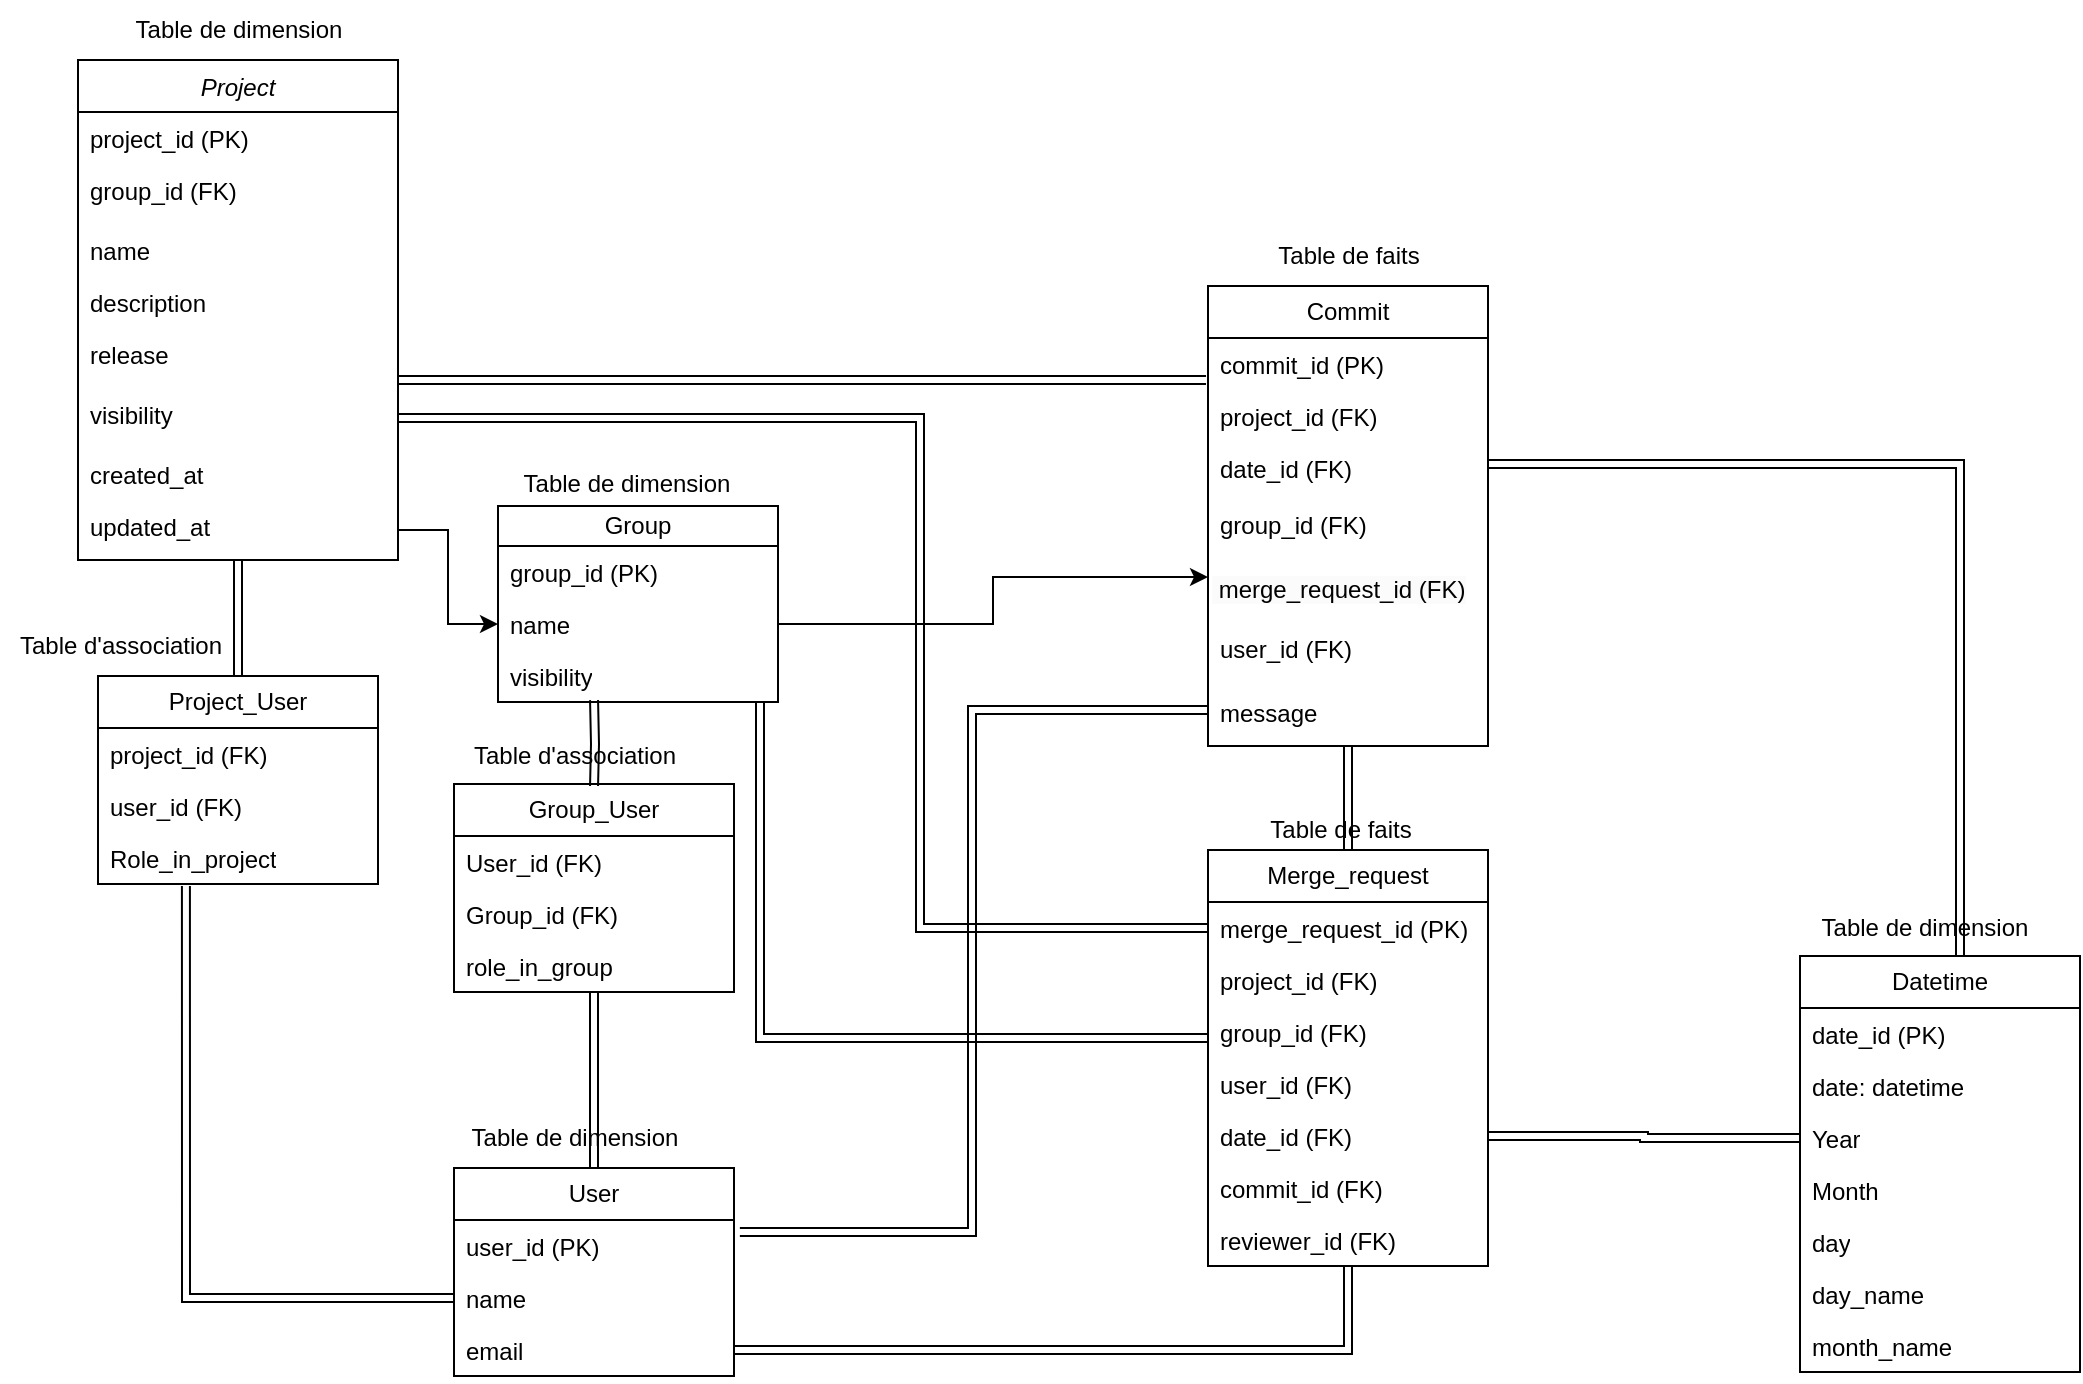 <mxfile version="24.0.4" type="device">
  <diagram id="C5RBs43oDa-KdzZeNtuy" name="Page-1">
    <mxGraphModel dx="2261" dy="870" grid="1" gridSize="10" guides="1" tooltips="1" connect="1" arrows="1" fold="1" page="1" pageScale="1" pageWidth="827" pageHeight="1169" math="0" shadow="0">
      <root>
        <mxCell id="WIyWlLk6GJQsqaUBKTNV-0" />
        <mxCell id="WIyWlLk6GJQsqaUBKTNV-1" parent="WIyWlLk6GJQsqaUBKTNV-0" />
        <mxCell id="tadmNs0GmBGoDDJNMB3c-47" style="edgeStyle=orthogonalEdgeStyle;rounded=0;orthogonalLoop=1;jettySize=auto;html=1;entryX=0.5;entryY=0;entryDx=0;entryDy=0;shape=link;" parent="WIyWlLk6GJQsqaUBKTNV-1" source="zkfFHV4jXpPFQw0GAbJ--0" target="tadmNs0GmBGoDDJNMB3c-28" edge="1">
          <mxGeometry relative="1" as="geometry" />
        </mxCell>
        <mxCell id="zkfFHV4jXpPFQw0GAbJ--0" value="Project" style="swimlane;fontStyle=2;align=center;verticalAlign=top;childLayout=stackLayout;horizontal=1;startSize=26;horizontalStack=0;resizeParent=1;resizeLast=0;collapsible=1;marginBottom=0;rounded=0;shadow=0;strokeWidth=1;" parent="WIyWlLk6GJQsqaUBKTNV-1" vertex="1">
          <mxGeometry x="-221" y="40" width="160" height="250" as="geometry">
            <mxRectangle x="230" y="140" width="160" height="26" as="alternateBounds" />
          </mxGeometry>
        </mxCell>
        <mxCell id="zkfFHV4jXpPFQw0GAbJ--1" value="project_id (PK)" style="text;align=left;verticalAlign=top;spacingLeft=4;spacingRight=4;overflow=hidden;rotatable=0;points=[[0,0.5],[1,0.5]];portConstraint=eastwest;" parent="zkfFHV4jXpPFQw0GAbJ--0" vertex="1">
          <mxGeometry y="26" width="160" height="26" as="geometry" />
        </mxCell>
        <mxCell id="K6dMDhRUuDCkiOxUFxYb-14" value="group_id (FK)" style="text;align=left;verticalAlign=top;spacingLeft=4;spacingRight=4;overflow=hidden;rotatable=0;points=[[0,0.5],[1,0.5]];portConstraint=eastwest;rounded=0;shadow=0;html=0;" parent="zkfFHV4jXpPFQw0GAbJ--0" vertex="1">
          <mxGeometry y="52" width="160" height="30" as="geometry" />
        </mxCell>
        <mxCell id="zkfFHV4jXpPFQw0GAbJ--2" value="name" style="text;align=left;verticalAlign=top;spacingLeft=4;spacingRight=4;overflow=hidden;rotatable=0;points=[[0,0.5],[1,0.5]];portConstraint=eastwest;rounded=0;shadow=0;html=0;" parent="zkfFHV4jXpPFQw0GAbJ--0" vertex="1">
          <mxGeometry y="82" width="160" height="26" as="geometry" />
        </mxCell>
        <mxCell id="K6dMDhRUuDCkiOxUFxYb-0" value="description" style="text;align=left;verticalAlign=top;spacingLeft=4;spacingRight=4;overflow=hidden;rotatable=0;points=[[0,0.5],[1,0.5]];portConstraint=eastwest;rounded=0;shadow=0;html=0;" parent="zkfFHV4jXpPFQw0GAbJ--0" vertex="1">
          <mxGeometry y="108" width="160" height="26" as="geometry" />
        </mxCell>
        <mxCell id="zkfFHV4jXpPFQw0GAbJ--3" value="release" style="text;align=left;verticalAlign=top;spacingLeft=4;spacingRight=4;overflow=hidden;rotatable=0;points=[[0,0.5],[1,0.5]];portConstraint=eastwest;rounded=0;shadow=0;html=0;" parent="zkfFHV4jXpPFQw0GAbJ--0" vertex="1">
          <mxGeometry y="134" width="160" height="30" as="geometry" />
        </mxCell>
        <mxCell id="K6dMDhRUuDCkiOxUFxYb-27" value="visibility" style="text;align=left;verticalAlign=top;spacingLeft=4;spacingRight=4;overflow=hidden;rotatable=0;points=[[0,0.5],[1,0.5]];portConstraint=eastwest;rounded=0;shadow=0;html=0;" parent="zkfFHV4jXpPFQw0GAbJ--0" vertex="1">
          <mxGeometry y="164" width="160" height="30" as="geometry" />
        </mxCell>
        <mxCell id="K6dMDhRUuDCkiOxUFxYb-1" value="created_at" style="text;align=left;verticalAlign=top;spacingLeft=4;spacingRight=4;overflow=hidden;rotatable=0;points=[[0,0.5],[1,0.5]];portConstraint=eastwest;rounded=0;shadow=0;html=0;" parent="zkfFHV4jXpPFQw0GAbJ--0" vertex="1">
          <mxGeometry y="194" width="160" height="26" as="geometry" />
        </mxCell>
        <mxCell id="K6dMDhRUuDCkiOxUFxYb-12" value="updated_at" style="text;align=left;verticalAlign=top;spacingLeft=4;spacingRight=4;overflow=hidden;rotatable=0;points=[[0,0.5],[1,0.5]];portConstraint=eastwest;rounded=0;shadow=0;html=0;" parent="zkfFHV4jXpPFQw0GAbJ--0" vertex="1">
          <mxGeometry y="220" width="160" height="30" as="geometry" />
        </mxCell>
        <mxCell id="tadmNs0GmBGoDDJNMB3c-56" style="edgeStyle=orthogonalEdgeStyle;rounded=0;orthogonalLoop=1;jettySize=auto;html=1;shape=link;" parent="WIyWlLk6GJQsqaUBKTNV-1" source="K6dMDhRUuDCkiOxUFxYb-2" target="K6dMDhRUuDCkiOxUFxYb-16" edge="1">
          <mxGeometry relative="1" as="geometry" />
        </mxCell>
        <mxCell id="K6dMDhRUuDCkiOxUFxYb-2" value="Commit" style="swimlane;fontStyle=0;childLayout=stackLayout;horizontal=1;startSize=26;fillColor=none;horizontalStack=0;resizeParent=1;resizeParentMax=0;resizeLast=0;collapsible=1;marginBottom=0;whiteSpace=wrap;html=1;" parent="WIyWlLk6GJQsqaUBKTNV-1" vertex="1">
          <mxGeometry x="344" y="153" width="140" height="230" as="geometry" />
        </mxCell>
        <mxCell id="K6dMDhRUuDCkiOxUFxYb-3" value="commit_id (PK)" style="text;strokeColor=none;fillColor=none;align=left;verticalAlign=top;spacingLeft=4;spacingRight=4;overflow=hidden;rotatable=0;points=[[0,0.5],[1,0.5]];portConstraint=eastwest;whiteSpace=wrap;html=1;" parent="K6dMDhRUuDCkiOxUFxYb-2" vertex="1">
          <mxGeometry y="26" width="140" height="26" as="geometry" />
        </mxCell>
        <mxCell id="K6dMDhRUuDCkiOxUFxYb-4" value="project_id (FK)" style="text;strokeColor=none;fillColor=none;align=left;verticalAlign=top;spacingLeft=4;spacingRight=4;overflow=hidden;rotatable=0;points=[[0,0.5],[1,0.5]];portConstraint=eastwest;whiteSpace=wrap;html=1;" parent="K6dMDhRUuDCkiOxUFxYb-2" vertex="1">
          <mxGeometry y="52" width="140" height="26" as="geometry" />
        </mxCell>
        <mxCell id="K6dMDhRUuDCkiOxUFxYb-5" value="date_id (FK)" style="text;strokeColor=none;fillColor=none;align=left;verticalAlign=top;spacingLeft=4;spacingRight=4;overflow=hidden;rotatable=0;points=[[0,0.5],[1,0.5]];portConstraint=eastwest;whiteSpace=wrap;html=1;" parent="K6dMDhRUuDCkiOxUFxYb-2" vertex="1">
          <mxGeometry y="78" width="140" height="28" as="geometry" />
        </mxCell>
        <mxCell id="tadmNs0GmBGoDDJNMB3c-6" value="group_id (FK)" style="text;strokeColor=none;fillColor=none;align=left;verticalAlign=top;spacingLeft=4;spacingRight=4;overflow=hidden;rotatable=0;points=[[0,0.5],[1,0.5]];portConstraint=eastwest;whiteSpace=wrap;html=1;" parent="K6dMDhRUuDCkiOxUFxYb-2" vertex="1">
          <mxGeometry y="106" width="140" height="32" as="geometry" />
        </mxCell>
        <mxCell id="K6dMDhRUuDCkiOxUFxYb-9" value="&lt;span style=&quot;color: rgb(0, 0, 0); font-family: Helvetica; font-size: 12px; font-style: normal; font-variant-ligatures: normal; font-variant-caps: normal; font-weight: 400; letter-spacing: normal; orphans: 2; text-align: left; text-indent: 0px; text-transform: none; widows: 2; word-spacing: 0px; -webkit-text-stroke-width: 0px; white-space: normal; background-color: rgb(251, 251, 251); text-decoration-thickness: initial; text-decoration-style: initial; text-decoration-color: initial; display: inline !important; float: none;&quot;&gt;&amp;nbsp;merge_request_id (FK)&lt;/span&gt;" style="text;whiteSpace=wrap;html=1;" parent="K6dMDhRUuDCkiOxUFxYb-2" vertex="1">
          <mxGeometry y="138" width="140" height="30" as="geometry" />
        </mxCell>
        <mxCell id="K6dMDhRUuDCkiOxUFxYb-7" value="user_id (FK)" style="text;strokeColor=none;fillColor=none;align=left;verticalAlign=top;spacingLeft=4;spacingRight=4;overflow=hidden;rotatable=0;points=[[0,0.5],[1,0.5]];portConstraint=eastwest;whiteSpace=wrap;html=1;" parent="K6dMDhRUuDCkiOxUFxYb-2" vertex="1">
          <mxGeometry y="168" width="140" height="32" as="geometry" />
        </mxCell>
        <mxCell id="K6dMDhRUuDCkiOxUFxYb-8" value="message" style="text;strokeColor=none;fillColor=none;align=left;verticalAlign=top;spacingLeft=4;spacingRight=4;overflow=hidden;rotatable=0;points=[[0,0.5],[1,0.5]];portConstraint=eastwest;whiteSpace=wrap;html=1;" parent="K6dMDhRUuDCkiOxUFxYb-2" vertex="1">
          <mxGeometry y="200" width="140" height="30" as="geometry" />
        </mxCell>
        <mxCell id="tadmNs0GmBGoDDJNMB3c-52" style="edgeStyle=orthogonalEdgeStyle;rounded=0;orthogonalLoop=1;jettySize=auto;html=1;entryX=1;entryY=0.5;entryDx=0;entryDy=0;shape=link;" parent="WIyWlLk6GJQsqaUBKTNV-1" source="K6dMDhRUuDCkiOxUFxYb-16" target="K6dMDhRUuDCkiOxUFxYb-25" edge="1">
          <mxGeometry relative="1" as="geometry" />
        </mxCell>
        <mxCell id="K6dMDhRUuDCkiOxUFxYb-16" value="Merge_request" style="swimlane;fontStyle=0;childLayout=stackLayout;horizontal=1;startSize=26;fillColor=none;horizontalStack=0;resizeParent=1;resizeParentMax=0;resizeLast=0;collapsible=1;marginBottom=0;whiteSpace=wrap;html=1;" parent="WIyWlLk6GJQsqaUBKTNV-1" vertex="1">
          <mxGeometry x="344" y="435" width="140" height="208" as="geometry" />
        </mxCell>
        <mxCell id="K6dMDhRUuDCkiOxUFxYb-18" value="merge_request_id (PK)" style="text;strokeColor=none;fillColor=none;align=left;verticalAlign=top;spacingLeft=4;spacingRight=4;overflow=hidden;rotatable=0;points=[[0,0.5],[1,0.5]];portConstraint=eastwest;whiteSpace=wrap;html=1;" parent="K6dMDhRUuDCkiOxUFxYb-16" vertex="1">
          <mxGeometry y="26" width="140" height="26" as="geometry" />
        </mxCell>
        <mxCell id="K6dMDhRUuDCkiOxUFxYb-19" value="project_id (FK)" style="text;strokeColor=none;fillColor=none;align=left;verticalAlign=top;spacingLeft=4;spacingRight=4;overflow=hidden;rotatable=0;points=[[0,0.5],[1,0.5]];portConstraint=eastwest;whiteSpace=wrap;html=1;" parent="K6dMDhRUuDCkiOxUFxYb-16" vertex="1">
          <mxGeometry y="52" width="140" height="26" as="geometry" />
        </mxCell>
        <mxCell id="tadmNs0GmBGoDDJNMB3c-8" value="group_id (FK)" style="text;strokeColor=none;fillColor=none;align=left;verticalAlign=top;spacingLeft=4;spacingRight=4;overflow=hidden;rotatable=0;points=[[0,0.5],[1,0.5]];portConstraint=eastwest;whiteSpace=wrap;html=1;" parent="K6dMDhRUuDCkiOxUFxYb-16" vertex="1">
          <mxGeometry y="78" width="140" height="26" as="geometry" />
        </mxCell>
        <mxCell id="tadmNs0GmBGoDDJNMB3c-7" value="user_id (FK)" style="text;strokeColor=none;fillColor=none;align=left;verticalAlign=top;spacingLeft=4;spacingRight=4;overflow=hidden;rotatable=0;points=[[0,0.5],[1,0.5]];portConstraint=eastwest;whiteSpace=wrap;html=1;" parent="K6dMDhRUuDCkiOxUFxYb-16" vertex="1">
          <mxGeometry y="104" width="140" height="26" as="geometry" />
        </mxCell>
        <mxCell id="tadmNs0GmBGoDDJNMB3c-21" value="&lt;div&gt;&lt;div&gt;date_id (FK)&lt;/div&gt;&lt;/div&gt;" style="text;strokeColor=none;fillColor=none;align=left;verticalAlign=top;spacingLeft=4;spacingRight=4;overflow=hidden;rotatable=0;points=[[0,0.5],[1,0.5]];portConstraint=eastwest;whiteSpace=wrap;html=1;" parent="K6dMDhRUuDCkiOxUFxYb-16" vertex="1">
          <mxGeometry y="130" width="140" height="26" as="geometry" />
        </mxCell>
        <mxCell id="K6dMDhRUuDCkiOxUFxYb-20" value="commit_id (FK)&lt;div&gt;&lt;br&gt;&lt;/div&gt;" style="text;strokeColor=none;fillColor=none;align=left;verticalAlign=top;spacingLeft=4;spacingRight=4;overflow=hidden;rotatable=0;points=[[0,0.5],[1,0.5]];portConstraint=eastwest;whiteSpace=wrap;html=1;" parent="K6dMDhRUuDCkiOxUFxYb-16" vertex="1">
          <mxGeometry y="156" width="140" height="26" as="geometry" />
        </mxCell>
        <mxCell id="K6dMDhRUuDCkiOxUFxYb-17" value="reviewer_id&lt;span style=&quot;background-color: initial;&quot;&gt;&amp;nbsp;(FK)&lt;/span&gt;&lt;div&gt;&lt;div&gt;&lt;br&gt;&lt;/div&gt;&lt;/div&gt;" style="text;strokeColor=none;fillColor=none;align=left;verticalAlign=top;spacingLeft=4;spacingRight=4;overflow=hidden;rotatable=0;points=[[0,0.5],[1,0.5]];portConstraint=eastwest;whiteSpace=wrap;html=1;" parent="K6dMDhRUuDCkiOxUFxYb-16" vertex="1">
          <mxGeometry y="182" width="140" height="26" as="geometry" />
        </mxCell>
        <mxCell id="K6dMDhRUuDCkiOxUFxYb-21" value="User" style="swimlane;fontStyle=0;childLayout=stackLayout;horizontal=1;startSize=26;fillColor=none;horizontalStack=0;resizeParent=1;resizeParentMax=0;resizeLast=0;collapsible=1;marginBottom=0;whiteSpace=wrap;html=1;" parent="WIyWlLk6GJQsqaUBKTNV-1" vertex="1">
          <mxGeometry x="-33" y="594" width="140" height="104" as="geometry" />
        </mxCell>
        <mxCell id="K6dMDhRUuDCkiOxUFxYb-22" value="user_id (PK)" style="text;strokeColor=none;fillColor=none;align=left;verticalAlign=top;spacingLeft=4;spacingRight=4;overflow=hidden;rotatable=0;points=[[0,0.5],[1,0.5]];portConstraint=eastwest;whiteSpace=wrap;html=1;" parent="K6dMDhRUuDCkiOxUFxYb-21" vertex="1">
          <mxGeometry y="26" width="140" height="26" as="geometry" />
        </mxCell>
        <mxCell id="K6dMDhRUuDCkiOxUFxYb-24" value="name" style="text;strokeColor=none;fillColor=none;align=left;verticalAlign=top;spacingLeft=4;spacingRight=4;overflow=hidden;rotatable=0;points=[[0,0.5],[1,0.5]];portConstraint=eastwest;whiteSpace=wrap;html=1;" parent="K6dMDhRUuDCkiOxUFxYb-21" vertex="1">
          <mxGeometry y="52" width="140" height="26" as="geometry" />
        </mxCell>
        <mxCell id="K6dMDhRUuDCkiOxUFxYb-25" value="email" style="text;strokeColor=none;fillColor=none;align=left;verticalAlign=top;spacingLeft=4;spacingRight=4;overflow=hidden;rotatable=0;points=[[0,0.5],[1,0.5]];portConstraint=eastwest;whiteSpace=wrap;html=1;" parent="K6dMDhRUuDCkiOxUFxYb-21" vertex="1">
          <mxGeometry y="78" width="140" height="26" as="geometry" />
        </mxCell>
        <mxCell id="tadmNs0GmBGoDDJNMB3c-51" style="edgeStyle=orthogonalEdgeStyle;rounded=0;orthogonalLoop=1;jettySize=auto;html=1;shape=link;" parent="WIyWlLk6GJQsqaUBKTNV-1" source="K6dMDhRUuDCkiOxUFxYb-31" target="tadmNs0GmBGoDDJNMB3c-8" edge="1">
          <mxGeometry relative="1" as="geometry">
            <Array as="points">
              <mxPoint x="120" y="529" />
            </Array>
          </mxGeometry>
        </mxCell>
        <mxCell id="K6dMDhRUuDCkiOxUFxYb-31" value="Group" style="swimlane;fontStyle=0;childLayout=stackLayout;horizontal=1;startSize=20;fillColor=none;horizontalStack=0;resizeParent=1;resizeParentMax=0;resizeLast=0;collapsible=1;marginBottom=0;whiteSpace=wrap;html=1;" parent="WIyWlLk6GJQsqaUBKTNV-1" vertex="1">
          <mxGeometry x="-11" y="263" width="140" height="98" as="geometry" />
        </mxCell>
        <mxCell id="K6dMDhRUuDCkiOxUFxYb-32" value="group_id (PK)" style="text;strokeColor=none;fillColor=none;align=left;verticalAlign=top;spacingLeft=4;spacingRight=4;overflow=hidden;rotatable=0;points=[[0,0.5],[1,0.5]];portConstraint=eastwest;whiteSpace=wrap;html=1;" parent="K6dMDhRUuDCkiOxUFxYb-31" vertex="1">
          <mxGeometry y="20" width="140" height="26" as="geometry" />
        </mxCell>
        <mxCell id="K6dMDhRUuDCkiOxUFxYb-33" value="name" style="text;strokeColor=none;fillColor=none;align=left;verticalAlign=top;spacingLeft=4;spacingRight=4;overflow=hidden;rotatable=0;points=[[0,0.5],[1,0.5]];portConstraint=eastwest;whiteSpace=wrap;html=1;" parent="K6dMDhRUuDCkiOxUFxYb-31" vertex="1">
          <mxGeometry y="46" width="140" height="26" as="geometry" />
        </mxCell>
        <mxCell id="K6dMDhRUuDCkiOxUFxYb-36" value="visibility" style="text;strokeColor=none;fillColor=none;align=left;verticalAlign=top;spacingLeft=4;spacingRight=4;overflow=hidden;rotatable=0;points=[[0,0.5],[1,0.5]];portConstraint=eastwest;whiteSpace=wrap;html=1;" parent="K6dMDhRUuDCkiOxUFxYb-31" vertex="1">
          <mxGeometry y="72" width="140" height="26" as="geometry" />
        </mxCell>
        <mxCell id="tadmNs0GmBGoDDJNMB3c-3" style="edgeStyle=orthogonalEdgeStyle;rounded=0;orthogonalLoop=1;jettySize=auto;html=1;entryX=1.021;entryY=0.231;entryDx=0;entryDy=0;shape=link;entryPerimeter=0;" parent="WIyWlLk6GJQsqaUBKTNV-1" source="K6dMDhRUuDCkiOxUFxYb-8" target="K6dMDhRUuDCkiOxUFxYb-22" edge="1">
          <mxGeometry relative="1" as="geometry">
            <Array as="points">
              <mxPoint x="226" y="365" />
              <mxPoint x="226" y="626" />
            </Array>
          </mxGeometry>
        </mxCell>
        <mxCell id="tadmNs0GmBGoDDJNMB3c-10" value="Table de faits" style="text;html=1;align=center;verticalAlign=middle;resizable=0;points=[];autosize=1;strokeColor=none;fillColor=none;" parent="WIyWlLk6GJQsqaUBKTNV-1" vertex="1">
          <mxGeometry x="369" y="123" width="90" height="30" as="geometry" />
        </mxCell>
        <mxCell id="tadmNs0GmBGoDDJNMB3c-12" value="Table de dimension" style="text;html=1;align=center;verticalAlign=middle;resizable=0;points=[];autosize=1;strokeColor=none;fillColor=none;" parent="WIyWlLk6GJQsqaUBKTNV-1" vertex="1">
          <mxGeometry x="-206" y="10" width="130" height="30" as="geometry" />
        </mxCell>
        <mxCell id="tadmNs0GmBGoDDJNMB3c-14" value="Table de dimension" style="text;html=1;align=center;verticalAlign=middle;resizable=0;points=[];autosize=1;strokeColor=none;fillColor=none;" parent="WIyWlLk6GJQsqaUBKTNV-1" vertex="1">
          <mxGeometry x="-12" y="237" width="130" height="30" as="geometry" />
        </mxCell>
        <mxCell id="tadmNs0GmBGoDDJNMB3c-15" value="Datetime" style="swimlane;fontStyle=0;childLayout=stackLayout;horizontal=1;startSize=26;fillColor=none;horizontalStack=0;resizeParent=1;resizeParentMax=0;resizeLast=0;collapsible=1;marginBottom=0;whiteSpace=wrap;html=1;" parent="WIyWlLk6GJQsqaUBKTNV-1" vertex="1">
          <mxGeometry x="640" y="488" width="140" height="208" as="geometry" />
        </mxCell>
        <mxCell id="tadmNs0GmBGoDDJNMB3c-16" value="date_id (PK)" style="text;strokeColor=none;fillColor=none;align=left;verticalAlign=top;spacingLeft=4;spacingRight=4;overflow=hidden;rotatable=0;points=[[0,0.5],[1,0.5]];portConstraint=eastwest;whiteSpace=wrap;html=1;" parent="tadmNs0GmBGoDDJNMB3c-15" vertex="1">
          <mxGeometry y="26" width="140" height="26" as="geometry" />
        </mxCell>
        <mxCell id="tadmNs0GmBGoDDJNMB3c-17" value="date: datetime" style="text;strokeColor=none;fillColor=none;align=left;verticalAlign=top;spacingLeft=4;spacingRight=4;overflow=hidden;rotatable=0;points=[[0,0.5],[1,0.5]];portConstraint=eastwest;whiteSpace=wrap;html=1;" parent="tadmNs0GmBGoDDJNMB3c-15" vertex="1">
          <mxGeometry y="52" width="140" height="26" as="geometry" />
        </mxCell>
        <mxCell id="tadmNs0GmBGoDDJNMB3c-19" value="Year" style="text;strokeColor=none;fillColor=none;align=left;verticalAlign=top;spacingLeft=4;spacingRight=4;overflow=hidden;rotatable=0;points=[[0,0.5],[1,0.5]];portConstraint=eastwest;whiteSpace=wrap;html=1;" parent="tadmNs0GmBGoDDJNMB3c-15" vertex="1">
          <mxGeometry y="78" width="140" height="26" as="geometry" />
        </mxCell>
        <mxCell id="tadmNs0GmBGoDDJNMB3c-23" value="Month" style="text;strokeColor=none;fillColor=none;align=left;verticalAlign=top;spacingLeft=4;spacingRight=4;overflow=hidden;rotatable=0;points=[[0,0.5],[1,0.5]];portConstraint=eastwest;whiteSpace=wrap;html=1;" parent="tadmNs0GmBGoDDJNMB3c-15" vertex="1">
          <mxGeometry y="104" width="140" height="26" as="geometry" />
        </mxCell>
        <mxCell id="tadmNs0GmBGoDDJNMB3c-24" value="day" style="text;strokeColor=none;fillColor=none;align=left;verticalAlign=top;spacingLeft=4;spacingRight=4;overflow=hidden;rotatable=0;points=[[0,0.5],[1,0.5]];portConstraint=eastwest;whiteSpace=wrap;html=1;" parent="tadmNs0GmBGoDDJNMB3c-15" vertex="1">
          <mxGeometry y="130" width="140" height="26" as="geometry" />
        </mxCell>
        <mxCell id="tadmNs0GmBGoDDJNMB3c-25" value="day_name" style="text;strokeColor=none;fillColor=none;align=left;verticalAlign=top;spacingLeft=4;spacingRight=4;overflow=hidden;rotatable=0;points=[[0,0.5],[1,0.5]];portConstraint=eastwest;whiteSpace=wrap;html=1;" parent="tadmNs0GmBGoDDJNMB3c-15" vertex="1">
          <mxGeometry y="156" width="140" height="26" as="geometry" />
        </mxCell>
        <mxCell id="tadmNs0GmBGoDDJNMB3c-18" value="month_name" style="text;strokeColor=none;fillColor=none;align=left;verticalAlign=top;spacingLeft=4;spacingRight=4;overflow=hidden;rotatable=0;points=[[0,0.5],[1,0.5]];portConstraint=eastwest;whiteSpace=wrap;html=1;" parent="tadmNs0GmBGoDDJNMB3c-15" vertex="1">
          <mxGeometry y="182" width="140" height="26" as="geometry" />
        </mxCell>
        <mxCell id="tadmNs0GmBGoDDJNMB3c-20" style="edgeStyle=orthogonalEdgeStyle;rounded=0;orthogonalLoop=1;jettySize=auto;html=1;shape=link;" parent="WIyWlLk6GJQsqaUBKTNV-1" source="K6dMDhRUuDCkiOxUFxYb-5" target="tadmNs0GmBGoDDJNMB3c-15" edge="1">
          <mxGeometry relative="1" as="geometry">
            <Array as="points">
              <mxPoint x="720" y="242" />
            </Array>
          </mxGeometry>
        </mxCell>
        <mxCell id="tadmNs0GmBGoDDJNMB3c-22" value="Table de dimension" style="text;html=1;align=center;verticalAlign=middle;resizable=0;points=[];autosize=1;strokeColor=none;fillColor=none;" parent="WIyWlLk6GJQsqaUBKTNV-1" vertex="1">
          <mxGeometry x="637" y="459" width="130" height="30" as="geometry" />
        </mxCell>
        <mxCell id="tadmNs0GmBGoDDJNMB3c-26" style="edgeStyle=orthogonalEdgeStyle;rounded=0;orthogonalLoop=1;jettySize=auto;html=1;shape=link;" parent="WIyWlLk6GJQsqaUBKTNV-1" source="tadmNs0GmBGoDDJNMB3c-19" target="tadmNs0GmBGoDDJNMB3c-21" edge="1">
          <mxGeometry relative="1" as="geometry" />
        </mxCell>
        <mxCell id="tadmNs0GmBGoDDJNMB3c-28" value="Project_User" style="swimlane;fontStyle=0;childLayout=stackLayout;horizontal=1;startSize=26;fillColor=none;horizontalStack=0;resizeParent=1;resizeParentMax=0;resizeLast=0;collapsible=1;marginBottom=0;whiteSpace=wrap;html=1;" parent="WIyWlLk6GJQsqaUBKTNV-1" vertex="1">
          <mxGeometry x="-211" y="348" width="140" height="104" as="geometry" />
        </mxCell>
        <mxCell id="tadmNs0GmBGoDDJNMB3c-29" value="project_id (FK)" style="text;strokeColor=none;fillColor=none;align=left;verticalAlign=top;spacingLeft=4;spacingRight=4;overflow=hidden;rotatable=0;points=[[0,0.5],[1,0.5]];portConstraint=eastwest;whiteSpace=wrap;html=1;" parent="tadmNs0GmBGoDDJNMB3c-28" vertex="1">
          <mxGeometry y="26" width="140" height="26" as="geometry" />
        </mxCell>
        <mxCell id="tadmNs0GmBGoDDJNMB3c-35" value="user_id (FK)" style="text;strokeColor=none;fillColor=none;align=left;verticalAlign=top;spacingLeft=4;spacingRight=4;overflow=hidden;rotatable=0;points=[[0,0.5],[1,0.5]];portConstraint=eastwest;whiteSpace=wrap;html=1;" parent="tadmNs0GmBGoDDJNMB3c-28" vertex="1">
          <mxGeometry y="52" width="140" height="26" as="geometry" />
        </mxCell>
        <mxCell id="tadmNs0GmBGoDDJNMB3c-30" value="Role_in_project" style="text;strokeColor=none;fillColor=none;align=left;verticalAlign=top;spacingLeft=4;spacingRight=4;overflow=hidden;rotatable=0;points=[[0,0.5],[1,0.5]];portConstraint=eastwest;whiteSpace=wrap;html=1;" parent="tadmNs0GmBGoDDJNMB3c-28" vertex="1">
          <mxGeometry y="78" width="140" height="26" as="geometry" />
        </mxCell>
        <mxCell id="tadmNs0GmBGoDDJNMB3c-33" style="edgeStyle=orthogonalEdgeStyle;rounded=0;orthogonalLoop=1;jettySize=auto;html=1;entryX=0.314;entryY=1.038;entryDx=0;entryDy=0;shape=link;entryPerimeter=0;" parent="WIyWlLk6GJQsqaUBKTNV-1" source="K6dMDhRUuDCkiOxUFxYb-24" target="tadmNs0GmBGoDDJNMB3c-30" edge="1">
          <mxGeometry relative="1" as="geometry" />
        </mxCell>
        <mxCell id="tadmNs0GmBGoDDJNMB3c-36" value="Group_User" style="swimlane;fontStyle=0;childLayout=stackLayout;horizontal=1;startSize=26;fillColor=none;horizontalStack=0;resizeParent=1;resizeParentMax=0;resizeLast=0;collapsible=1;marginBottom=0;whiteSpace=wrap;html=1;" parent="WIyWlLk6GJQsqaUBKTNV-1" vertex="1">
          <mxGeometry x="-33" y="402" width="140" height="104" as="geometry" />
        </mxCell>
        <mxCell id="tadmNs0GmBGoDDJNMB3c-37" value="User_id (FK)" style="text;strokeColor=none;fillColor=none;align=left;verticalAlign=top;spacingLeft=4;spacingRight=4;overflow=hidden;rotatable=0;points=[[0,0.5],[1,0.5]];portConstraint=eastwest;whiteSpace=wrap;html=1;" parent="tadmNs0GmBGoDDJNMB3c-36" vertex="1">
          <mxGeometry y="26" width="140" height="26" as="geometry" />
        </mxCell>
        <mxCell id="tadmNs0GmBGoDDJNMB3c-38" value="Group_id (FK)" style="text;strokeColor=none;fillColor=none;align=left;verticalAlign=top;spacingLeft=4;spacingRight=4;overflow=hidden;rotatable=0;points=[[0,0.5],[1,0.5]];portConstraint=eastwest;whiteSpace=wrap;html=1;" parent="tadmNs0GmBGoDDJNMB3c-36" vertex="1">
          <mxGeometry y="52" width="140" height="26" as="geometry" />
        </mxCell>
        <mxCell id="tadmNs0GmBGoDDJNMB3c-39" value="role_in_group" style="text;strokeColor=none;fillColor=none;align=left;verticalAlign=top;spacingLeft=4;spacingRight=4;overflow=hidden;rotatable=0;points=[[0,0.5],[1,0.5]];portConstraint=eastwest;whiteSpace=wrap;html=1;" parent="tadmNs0GmBGoDDJNMB3c-36" vertex="1">
          <mxGeometry y="78" width="140" height="26" as="geometry" />
        </mxCell>
        <mxCell id="tadmNs0GmBGoDDJNMB3c-42" style="edgeStyle=orthogonalEdgeStyle;rounded=0;orthogonalLoop=1;jettySize=auto;html=1;shape=link;exitX=-0.007;exitY=-0.192;exitDx=0;exitDy=0;exitPerimeter=0;" parent="WIyWlLk6GJQsqaUBKTNV-1" source="K6dMDhRUuDCkiOxUFxYb-4" target="zkfFHV4jXpPFQw0GAbJ--3" edge="1">
          <mxGeometry relative="1" as="geometry">
            <Array as="points">
              <mxPoint x="343" y="200" />
            </Array>
            <mxPoint x="300" y="200" as="sourcePoint" />
          </mxGeometry>
        </mxCell>
        <mxCell id="tadmNs0GmBGoDDJNMB3c-44" style="edgeStyle=orthogonalEdgeStyle;rounded=0;orthogonalLoop=1;jettySize=auto;html=1;shape=link;" parent="WIyWlLk6GJQsqaUBKTNV-1" source="K6dMDhRUuDCkiOxUFxYb-18" target="K6dMDhRUuDCkiOxUFxYb-27" edge="1">
          <mxGeometry relative="1" as="geometry">
            <Array as="points">
              <mxPoint x="200" y="474" />
              <mxPoint x="200" y="219" />
            </Array>
          </mxGeometry>
        </mxCell>
        <mxCell id="tadmNs0GmBGoDDJNMB3c-49" style="edgeStyle=orthogonalEdgeStyle;rounded=0;orthogonalLoop=1;jettySize=auto;html=1;entryX=0.343;entryY=0.962;entryDx=0;entryDy=0;entryPerimeter=0;shape=link;" parent="WIyWlLk6GJQsqaUBKTNV-1" target="K6dMDhRUuDCkiOxUFxYb-36" edge="1">
          <mxGeometry relative="1" as="geometry">
            <mxPoint x="37.02" y="403" as="sourcePoint" />
          </mxGeometry>
        </mxCell>
        <mxCell id="tadmNs0GmBGoDDJNMB3c-53" value="Table de faits" style="text;html=1;align=center;verticalAlign=middle;resizable=0;points=[];autosize=1;strokeColor=none;fillColor=none;" parent="WIyWlLk6GJQsqaUBKTNV-1" vertex="1">
          <mxGeometry x="365" y="410" width="90" height="30" as="geometry" />
        </mxCell>
        <mxCell id="tadmNs0GmBGoDDJNMB3c-54" value="" style="edgeStyle=orthogonalEdgeStyle;rounded=0;orthogonalLoop=1;jettySize=auto;html=1;shape=link;" parent="WIyWlLk6GJQsqaUBKTNV-1" source="tadmNs0GmBGoDDJNMB3c-36" target="K6dMDhRUuDCkiOxUFxYb-21" edge="1">
          <mxGeometry relative="1" as="geometry">
            <mxPoint x="37" y="506" as="sourcePoint" />
            <mxPoint x="37" y="588" as="targetPoint" />
          </mxGeometry>
        </mxCell>
        <mxCell id="tadmNs0GmBGoDDJNMB3c-13" value="Table de dimension" style="text;html=1;align=center;verticalAlign=middle;resizable=0;points=[];autosize=1;strokeColor=none;fillColor=none;" parent="WIyWlLk6GJQsqaUBKTNV-1" vertex="1">
          <mxGeometry x="-38" y="564" width="130" height="30" as="geometry" />
        </mxCell>
        <mxCell id="tadmNs0GmBGoDDJNMB3c-57" value="Table d&#39;association" style="text;html=1;align=center;verticalAlign=middle;resizable=0;points=[];autosize=1;strokeColor=none;fillColor=none;" parent="WIyWlLk6GJQsqaUBKTNV-1" vertex="1">
          <mxGeometry x="-260" y="318" width="120" height="30" as="geometry" />
        </mxCell>
        <mxCell id="tadmNs0GmBGoDDJNMB3c-58" value="Table d&#39;association" style="text;html=1;align=center;verticalAlign=middle;resizable=0;points=[];autosize=1;strokeColor=none;fillColor=none;" parent="WIyWlLk6GJQsqaUBKTNV-1" vertex="1">
          <mxGeometry x="-33" y="373" width="120" height="30" as="geometry" />
        </mxCell>
        <mxCell id="EcAuQjMCmZUESriWaz9I-0" style="edgeStyle=orthogonalEdgeStyle;rounded=0;orthogonalLoop=1;jettySize=auto;html=1;entryX=0;entryY=0.5;entryDx=0;entryDy=0;" edge="1" parent="WIyWlLk6GJQsqaUBKTNV-1" source="K6dMDhRUuDCkiOxUFxYb-12" target="K6dMDhRUuDCkiOxUFxYb-33">
          <mxGeometry relative="1" as="geometry" />
        </mxCell>
        <mxCell id="EcAuQjMCmZUESriWaz9I-1" style="edgeStyle=orthogonalEdgeStyle;rounded=0;orthogonalLoop=1;jettySize=auto;html=1;entryX=0;entryY=0.25;entryDx=0;entryDy=0;" edge="1" parent="WIyWlLk6GJQsqaUBKTNV-1" source="K6dMDhRUuDCkiOxUFxYb-33" target="K6dMDhRUuDCkiOxUFxYb-9">
          <mxGeometry relative="1" as="geometry" />
        </mxCell>
      </root>
    </mxGraphModel>
  </diagram>
</mxfile>
